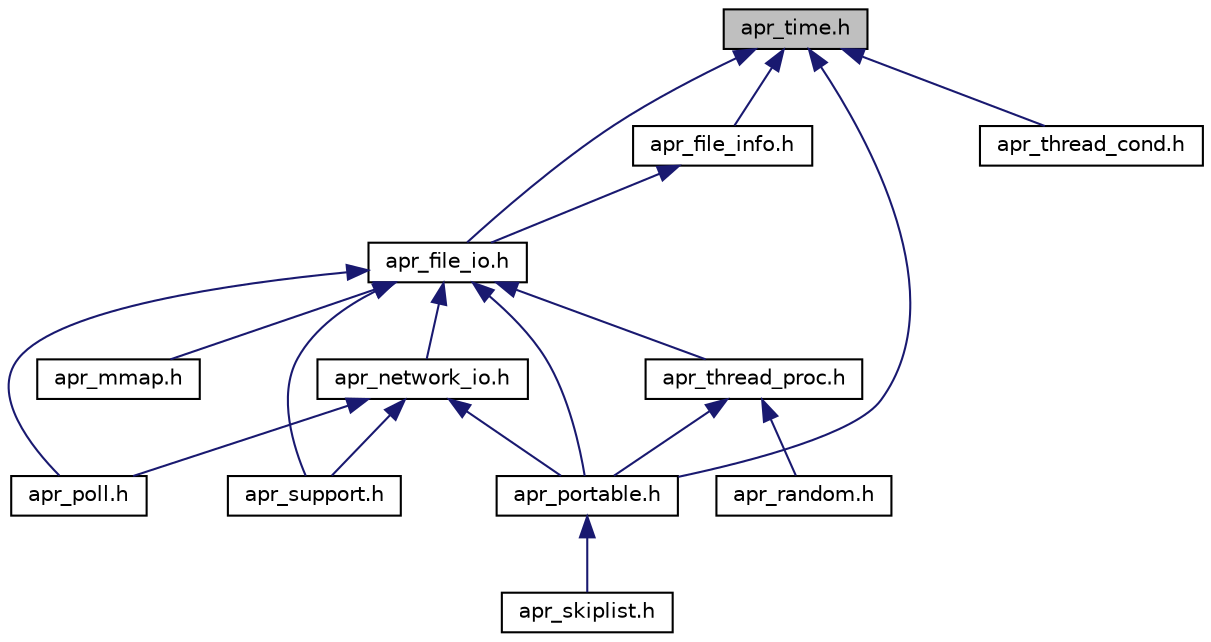 digraph "apr_time.h"
{
  edge [fontname="Helvetica",fontsize="10",labelfontname="Helvetica",labelfontsize="10"];
  node [fontname="Helvetica",fontsize="10",shape=record];
  Node1 [label="apr_time.h",height=0.2,width=0.4,color="black", fillcolor="grey75", style="filled", fontcolor="black"];
  Node1 -> Node2 [dir="back",color="midnightblue",fontsize="10",style="solid",fontname="Helvetica"];
  Node2 [label="apr_file_info.h",height=0.2,width=0.4,color="black", fillcolor="white", style="filled",URL="$apr__file__info_8h.html",tooltip="APR File Information. "];
  Node2 -> Node3 [dir="back",color="midnightblue",fontsize="10",style="solid",fontname="Helvetica"];
  Node3 [label="apr_file_io.h",height=0.2,width=0.4,color="black", fillcolor="white", style="filled",URL="$apr__file__io_8h.html",tooltip="APR File I/O Handling. "];
  Node3 -> Node4 [dir="back",color="midnightblue",fontsize="10",style="solid",fontname="Helvetica"];
  Node4 [label="apr_mmap.h",height=0.2,width=0.4,color="black", fillcolor="white", style="filled",URL="$apr__mmap_8h.html",tooltip="APR MMAP routines. "];
  Node3 -> Node5 [dir="back",color="midnightblue",fontsize="10",style="solid",fontname="Helvetica"];
  Node5 [label="apr_network_io.h",height=0.2,width=0.4,color="black", fillcolor="white", style="filled",URL="$apr__network__io_8h.html",tooltip="APR Network library. "];
  Node5 -> Node6 [dir="back",color="midnightblue",fontsize="10",style="solid",fontname="Helvetica"];
  Node6 [label="apr_poll.h",height=0.2,width=0.4,color="black", fillcolor="white", style="filled",URL="$apr__poll_8h.html",tooltip="APR Poll interface. "];
  Node5 -> Node7 [dir="back",color="midnightblue",fontsize="10",style="solid",fontname="Helvetica"];
  Node7 [label="apr_portable.h",height=0.2,width=0.4,color="black", fillcolor="white", style="filled",URL="$apr__portable_8h.html",tooltip="APR Portability Routines. "];
  Node7 -> Node8 [dir="back",color="midnightblue",fontsize="10",style="solid",fontname="Helvetica"];
  Node8 [label="apr_skiplist.h",height=0.2,width=0.4,color="black", fillcolor="white", style="filled",URL="$apr__skiplist_8h.html",tooltip="APR skip list implementation. "];
  Node5 -> Node9 [dir="back",color="midnightblue",fontsize="10",style="solid",fontname="Helvetica"];
  Node9 [label="apr_support.h",height=0.2,width=0.4,color="black", fillcolor="white", style="filled",URL="$apr__support_8h.html",tooltip="APR Support functions. "];
  Node3 -> Node6 [dir="back",color="midnightblue",fontsize="10",style="solid",fontname="Helvetica"];
  Node3 -> Node10 [dir="back",color="midnightblue",fontsize="10",style="solid",fontname="Helvetica"];
  Node10 [label="apr_thread_proc.h",height=0.2,width=0.4,color="black", fillcolor="white", style="filled",URL="$apr__thread__proc_8h.html",tooltip="APR Thread and Process Library. "];
  Node10 -> Node7 [dir="back",color="midnightblue",fontsize="10",style="solid",fontname="Helvetica"];
  Node10 -> Node11 [dir="back",color="midnightblue",fontsize="10",style="solid",fontname="Helvetica"];
  Node11 [label="apr_random.h",height=0.2,width=0.4,color="black", fillcolor="white", style="filled",URL="$apr__random_8h.html",tooltip="APR PRNG routines. "];
  Node3 -> Node7 [dir="back",color="midnightblue",fontsize="10",style="solid",fontname="Helvetica"];
  Node3 -> Node9 [dir="back",color="midnightblue",fontsize="10",style="solid",fontname="Helvetica"];
  Node1 -> Node3 [dir="back",color="midnightblue",fontsize="10",style="solid",fontname="Helvetica"];
  Node1 -> Node7 [dir="back",color="midnightblue",fontsize="10",style="solid",fontname="Helvetica"];
  Node1 -> Node12 [dir="back",color="midnightblue",fontsize="10",style="solid",fontname="Helvetica"];
  Node12 [label="apr_thread_cond.h",height=0.2,width=0.4,color="black", fillcolor="white", style="filled",URL="$apr__thread__cond_8h.html",tooltip="APR Condition Variable Routines. "];
}
